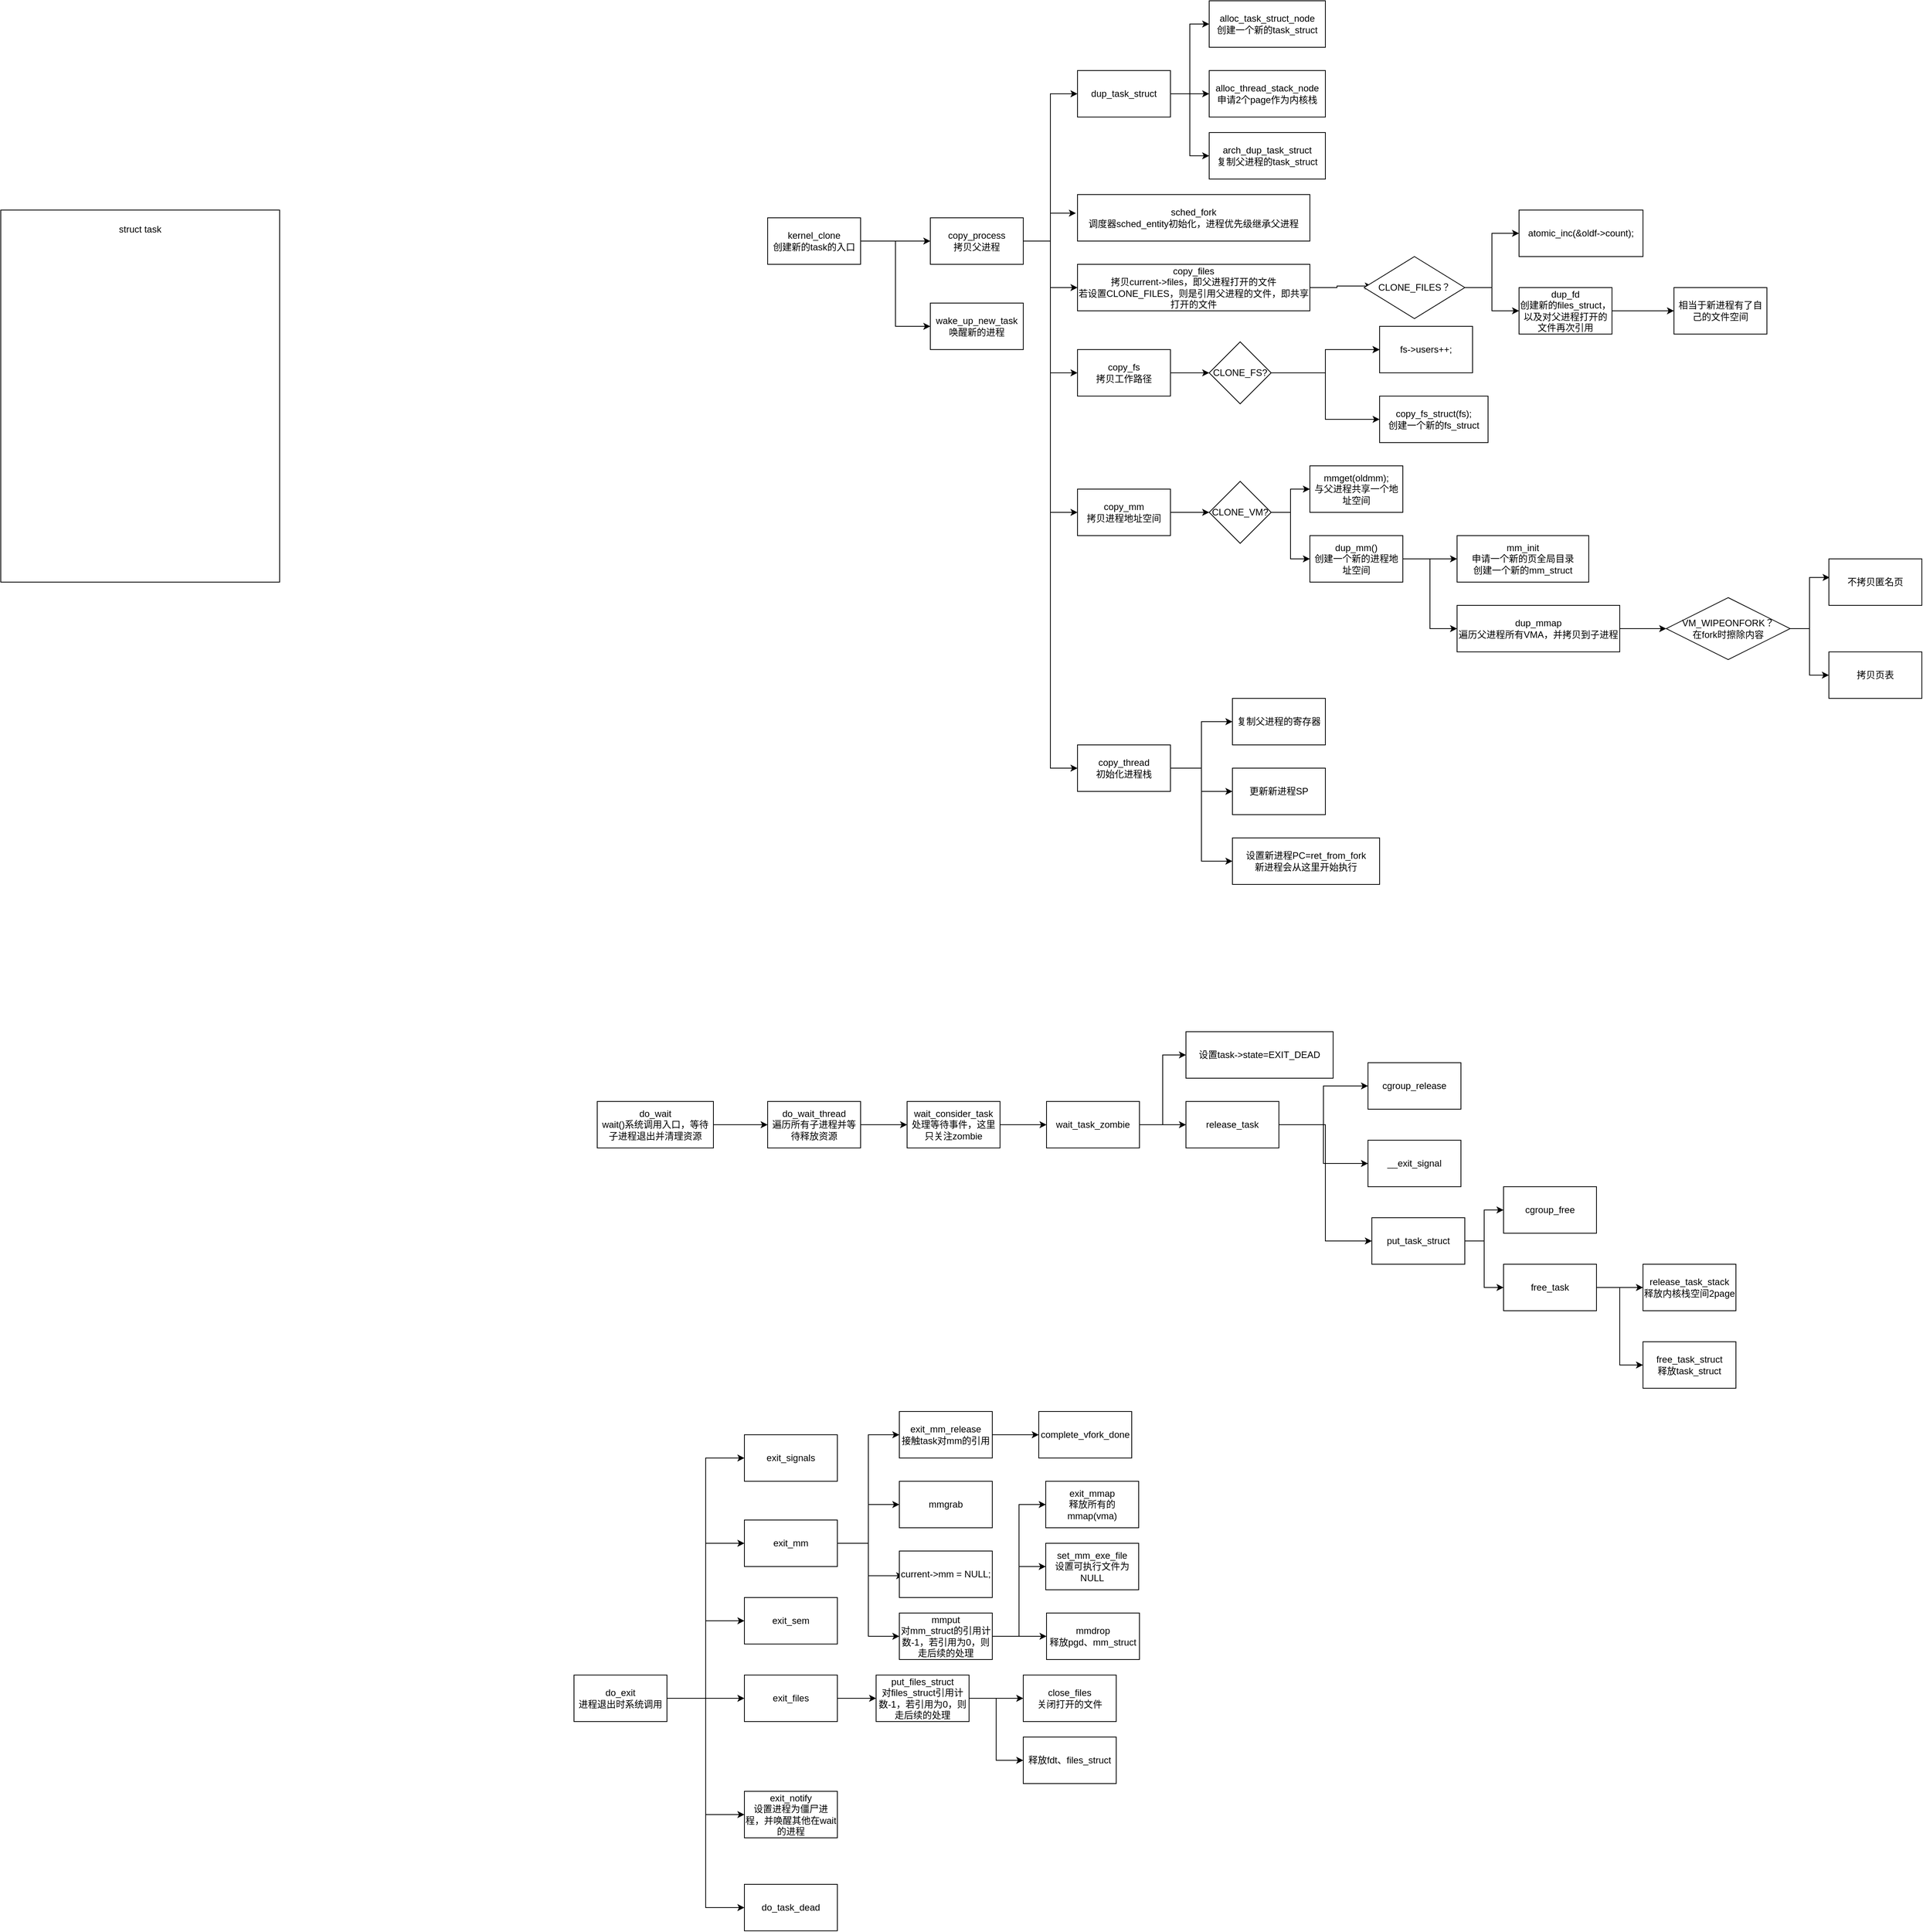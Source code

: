 <mxfile version="21.2.8" type="device">
  <diagram name="第 1 页" id="Ain4sRbgEfqQjP1qF_rd">
    <mxGraphModel dx="956" dy="3857" grid="1" gridSize="10" guides="1" tooltips="1" connect="1" arrows="1" fold="1" page="1" pageScale="1" pageWidth="2339" pageHeight="3300" math="0" shadow="0">
      <root>
        <mxCell id="0" />
        <mxCell id="1" parent="0" />
        <mxCell id="TPaQLXBtWYpYpvs7Lbnb-1" value="" style="rounded=0;whiteSpace=wrap;html=1;" vertex="1" parent="1">
          <mxGeometry x="550" y="240" width="360" height="480" as="geometry" />
        </mxCell>
        <mxCell id="TPaQLXBtWYpYpvs7Lbnb-2" value="struct task" style="text;html=1;strokeColor=none;fillColor=none;align=center;verticalAlign=middle;whiteSpace=wrap;rounded=0;" vertex="1" parent="1">
          <mxGeometry x="700" y="250" width="60" height="30" as="geometry" />
        </mxCell>
        <mxCell id="TPaQLXBtWYpYpvs7Lbnb-6" style="edgeStyle=orthogonalEdgeStyle;rounded=0;orthogonalLoop=1;jettySize=auto;html=1;" edge="1" parent="1" source="TPaQLXBtWYpYpvs7Lbnb-3" target="TPaQLXBtWYpYpvs7Lbnb-4">
          <mxGeometry relative="1" as="geometry" />
        </mxCell>
        <mxCell id="TPaQLXBtWYpYpvs7Lbnb-7" style="edgeStyle=orthogonalEdgeStyle;rounded=0;orthogonalLoop=1;jettySize=auto;html=1;entryX=0;entryY=0.5;entryDx=0;entryDy=0;" edge="1" parent="1" source="TPaQLXBtWYpYpvs7Lbnb-3" target="TPaQLXBtWYpYpvs7Lbnb-5">
          <mxGeometry relative="1" as="geometry" />
        </mxCell>
        <mxCell id="TPaQLXBtWYpYpvs7Lbnb-3" value="kernel_clone&lt;br&gt;创建新的task的入口" style="rounded=0;whiteSpace=wrap;html=1;" vertex="1" parent="1">
          <mxGeometry x="1540" y="250" width="120" height="60" as="geometry" />
        </mxCell>
        <mxCell id="TPaQLXBtWYpYpvs7Lbnb-23" style="edgeStyle=orthogonalEdgeStyle;rounded=0;orthogonalLoop=1;jettySize=auto;html=1;entryX=-0.007;entryY=0.4;entryDx=0;entryDy=0;entryPerimeter=0;" edge="1" parent="1" source="TPaQLXBtWYpYpvs7Lbnb-4" target="TPaQLXBtWYpYpvs7Lbnb-9">
          <mxGeometry relative="1" as="geometry" />
        </mxCell>
        <mxCell id="TPaQLXBtWYpYpvs7Lbnb-24" style="edgeStyle=orthogonalEdgeStyle;rounded=0;orthogonalLoop=1;jettySize=auto;html=1;entryX=0;entryY=0.5;entryDx=0;entryDy=0;" edge="1" parent="1" source="TPaQLXBtWYpYpvs7Lbnb-4" target="TPaQLXBtWYpYpvs7Lbnb-10">
          <mxGeometry relative="1" as="geometry" />
        </mxCell>
        <mxCell id="TPaQLXBtWYpYpvs7Lbnb-48" style="edgeStyle=orthogonalEdgeStyle;rounded=0;orthogonalLoop=1;jettySize=auto;html=1;entryX=0;entryY=0.5;entryDx=0;entryDy=0;" edge="1" parent="1" source="TPaQLXBtWYpYpvs7Lbnb-4" target="TPaQLXBtWYpYpvs7Lbnb-11">
          <mxGeometry relative="1" as="geometry" />
        </mxCell>
        <mxCell id="TPaQLXBtWYpYpvs7Lbnb-49" style="edgeStyle=orthogonalEdgeStyle;rounded=0;orthogonalLoop=1;jettySize=auto;html=1;entryX=0;entryY=0.5;entryDx=0;entryDy=0;" edge="1" parent="1" source="TPaQLXBtWYpYpvs7Lbnb-4" target="TPaQLXBtWYpYpvs7Lbnb-14">
          <mxGeometry relative="1" as="geometry" />
        </mxCell>
        <mxCell id="TPaQLXBtWYpYpvs7Lbnb-51" style="edgeStyle=orthogonalEdgeStyle;rounded=0;orthogonalLoop=1;jettySize=auto;html=1;entryX=0;entryY=0.5;entryDx=0;entryDy=0;" edge="1" parent="1" source="TPaQLXBtWYpYpvs7Lbnb-4" target="TPaQLXBtWYpYpvs7Lbnb-50">
          <mxGeometry relative="1" as="geometry" />
        </mxCell>
        <mxCell id="TPaQLXBtWYpYpvs7Lbnb-58" style="edgeStyle=orthogonalEdgeStyle;rounded=0;orthogonalLoop=1;jettySize=auto;html=1;entryX=0;entryY=0.5;entryDx=0;entryDy=0;" edge="1" parent="1" source="TPaQLXBtWYpYpvs7Lbnb-4" target="TPaQLXBtWYpYpvs7Lbnb-8">
          <mxGeometry relative="1" as="geometry" />
        </mxCell>
        <mxCell id="TPaQLXBtWYpYpvs7Lbnb-4" value="copy_process&lt;br&gt;拷贝父进程" style="rounded=0;whiteSpace=wrap;html=1;" vertex="1" parent="1">
          <mxGeometry x="1750" y="250" width="120" height="60" as="geometry" />
        </mxCell>
        <mxCell id="TPaQLXBtWYpYpvs7Lbnb-5" value="wake_up_new_task&lt;br&gt;唤醒新的进程" style="rounded=0;whiteSpace=wrap;html=1;" vertex="1" parent="1">
          <mxGeometry x="1750" y="360" width="120" height="60" as="geometry" />
        </mxCell>
        <mxCell id="TPaQLXBtWYpYpvs7Lbnb-62" style="edgeStyle=orthogonalEdgeStyle;rounded=0;orthogonalLoop=1;jettySize=auto;html=1;entryX=0;entryY=0.5;entryDx=0;entryDy=0;" edge="1" parent="1" source="TPaQLXBtWYpYpvs7Lbnb-8" target="TPaQLXBtWYpYpvs7Lbnb-59">
          <mxGeometry relative="1" as="geometry" />
        </mxCell>
        <mxCell id="TPaQLXBtWYpYpvs7Lbnb-63" style="edgeStyle=orthogonalEdgeStyle;rounded=0;orthogonalLoop=1;jettySize=auto;html=1;entryX=0;entryY=0.5;entryDx=0;entryDy=0;" edge="1" parent="1" source="TPaQLXBtWYpYpvs7Lbnb-8" target="TPaQLXBtWYpYpvs7Lbnb-60">
          <mxGeometry relative="1" as="geometry" />
        </mxCell>
        <mxCell id="TPaQLXBtWYpYpvs7Lbnb-64" style="edgeStyle=orthogonalEdgeStyle;rounded=0;orthogonalLoop=1;jettySize=auto;html=1;entryX=0;entryY=0.5;entryDx=0;entryDy=0;" edge="1" parent="1" source="TPaQLXBtWYpYpvs7Lbnb-8" target="TPaQLXBtWYpYpvs7Lbnb-61">
          <mxGeometry relative="1" as="geometry" />
        </mxCell>
        <mxCell id="TPaQLXBtWYpYpvs7Lbnb-8" value="dup_task_struct" style="rounded=0;whiteSpace=wrap;html=1;" vertex="1" parent="1">
          <mxGeometry x="1940" y="60" width="120" height="60" as="geometry" />
        </mxCell>
        <mxCell id="TPaQLXBtWYpYpvs7Lbnb-9" value="sched_fork&lt;br&gt;调度器sched_entity初始化，进程优先级继承父进程" style="rounded=0;whiteSpace=wrap;html=1;" vertex="1" parent="1">
          <mxGeometry x="1940" y="220" width="300" height="60" as="geometry" />
        </mxCell>
        <mxCell id="TPaQLXBtWYpYpvs7Lbnb-20" style="edgeStyle=orthogonalEdgeStyle;rounded=0;orthogonalLoop=1;jettySize=auto;html=1;entryX=0.077;entryY=0.475;entryDx=0;entryDy=0;entryPerimeter=0;" edge="1" parent="1" source="TPaQLXBtWYpYpvs7Lbnb-10" target="TPaQLXBtWYpYpvs7Lbnb-15">
          <mxGeometry relative="1" as="geometry" />
        </mxCell>
        <mxCell id="TPaQLXBtWYpYpvs7Lbnb-10" value="copy_files&lt;br&gt;拷贝current-&amp;gt;files，即父进程打开的文件&lt;br&gt;若设置CLONE_FILES，则是引用父进程的文件，即共享打开的文件" style="rounded=0;whiteSpace=wrap;html=1;" vertex="1" parent="1">
          <mxGeometry x="1940" y="310" width="300" height="60" as="geometry" />
        </mxCell>
        <mxCell id="TPaQLXBtWYpYpvs7Lbnb-26" style="edgeStyle=orthogonalEdgeStyle;rounded=0;orthogonalLoop=1;jettySize=auto;html=1;" edge="1" parent="1" source="TPaQLXBtWYpYpvs7Lbnb-11" target="TPaQLXBtWYpYpvs7Lbnb-25">
          <mxGeometry relative="1" as="geometry" />
        </mxCell>
        <mxCell id="TPaQLXBtWYpYpvs7Lbnb-11" value="copy_fs&lt;br&gt;拷贝工作路径" style="rounded=0;whiteSpace=wrap;html=1;" vertex="1" parent="1">
          <mxGeometry x="1940" y="420" width="120" height="60" as="geometry" />
        </mxCell>
        <mxCell id="TPaQLXBtWYpYpvs7Lbnb-33" style="edgeStyle=orthogonalEdgeStyle;rounded=0;orthogonalLoop=1;jettySize=auto;html=1;entryX=0;entryY=0.5;entryDx=0;entryDy=0;" edge="1" parent="1" source="TPaQLXBtWYpYpvs7Lbnb-14" target="TPaQLXBtWYpYpvs7Lbnb-32">
          <mxGeometry relative="1" as="geometry" />
        </mxCell>
        <mxCell id="TPaQLXBtWYpYpvs7Lbnb-14" value="copy_mm&lt;br&gt;拷贝进程地址空间" style="rounded=0;whiteSpace=wrap;html=1;" vertex="1" parent="1">
          <mxGeometry x="1940" y="600" width="120" height="60" as="geometry" />
        </mxCell>
        <mxCell id="TPaQLXBtWYpYpvs7Lbnb-18" style="edgeStyle=orthogonalEdgeStyle;rounded=0;orthogonalLoop=1;jettySize=auto;html=1;entryX=0;entryY=0.5;entryDx=0;entryDy=0;" edge="1" parent="1" source="TPaQLXBtWYpYpvs7Lbnb-15" target="TPaQLXBtWYpYpvs7Lbnb-16">
          <mxGeometry relative="1" as="geometry" />
        </mxCell>
        <mxCell id="TPaQLXBtWYpYpvs7Lbnb-19" style="edgeStyle=orthogonalEdgeStyle;rounded=0;orthogonalLoop=1;jettySize=auto;html=1;entryX=0;entryY=0.5;entryDx=0;entryDy=0;" edge="1" parent="1" source="TPaQLXBtWYpYpvs7Lbnb-15" target="TPaQLXBtWYpYpvs7Lbnb-17">
          <mxGeometry relative="1" as="geometry" />
        </mxCell>
        <mxCell id="TPaQLXBtWYpYpvs7Lbnb-15" value="CLONE_FILES？" style="rhombus;whiteSpace=wrap;html=1;" vertex="1" parent="1">
          <mxGeometry x="2310" y="300" width="130" height="80" as="geometry" />
        </mxCell>
        <mxCell id="TPaQLXBtWYpYpvs7Lbnb-16" value="atomic_inc(&amp;amp;oldf-&amp;gt;count);" style="rounded=0;whiteSpace=wrap;html=1;" vertex="1" parent="1">
          <mxGeometry x="2510" y="240" width="160" height="60" as="geometry" />
        </mxCell>
        <mxCell id="TPaQLXBtWYpYpvs7Lbnb-22" value="" style="edgeStyle=orthogonalEdgeStyle;rounded=0;orthogonalLoop=1;jettySize=auto;html=1;" edge="1" parent="1" source="TPaQLXBtWYpYpvs7Lbnb-17" target="TPaQLXBtWYpYpvs7Lbnb-21">
          <mxGeometry relative="1" as="geometry" />
        </mxCell>
        <mxCell id="TPaQLXBtWYpYpvs7Lbnb-17" value="dup_fd&lt;br&gt;创建新的files_struct，以及对父进程打开的文件再次引用" style="rounded=0;whiteSpace=wrap;html=1;" vertex="1" parent="1">
          <mxGeometry x="2510" y="340" width="120" height="60" as="geometry" />
        </mxCell>
        <mxCell id="TPaQLXBtWYpYpvs7Lbnb-21" value="相当于新进程有了自己的文件空间" style="whiteSpace=wrap;html=1;rounded=0;" vertex="1" parent="1">
          <mxGeometry x="2710" y="340" width="120" height="60" as="geometry" />
        </mxCell>
        <mxCell id="TPaQLXBtWYpYpvs7Lbnb-28" value="" style="edgeStyle=orthogonalEdgeStyle;rounded=0;orthogonalLoop=1;jettySize=auto;html=1;" edge="1" parent="1" source="TPaQLXBtWYpYpvs7Lbnb-25" target="TPaQLXBtWYpYpvs7Lbnb-27">
          <mxGeometry relative="1" as="geometry" />
        </mxCell>
        <mxCell id="TPaQLXBtWYpYpvs7Lbnb-29" value="" style="edgeStyle=orthogonalEdgeStyle;rounded=0;orthogonalLoop=1;jettySize=auto;html=1;" edge="1" parent="1" source="TPaQLXBtWYpYpvs7Lbnb-25" target="TPaQLXBtWYpYpvs7Lbnb-27">
          <mxGeometry relative="1" as="geometry" />
        </mxCell>
        <mxCell id="TPaQLXBtWYpYpvs7Lbnb-31" style="edgeStyle=orthogonalEdgeStyle;rounded=0;orthogonalLoop=1;jettySize=auto;html=1;entryX=0;entryY=0.5;entryDx=0;entryDy=0;" edge="1" parent="1" source="TPaQLXBtWYpYpvs7Lbnb-25" target="TPaQLXBtWYpYpvs7Lbnb-30">
          <mxGeometry relative="1" as="geometry" />
        </mxCell>
        <mxCell id="TPaQLXBtWYpYpvs7Lbnb-25" value="CLONE_FS?" style="rhombus;whiteSpace=wrap;html=1;" vertex="1" parent="1">
          <mxGeometry x="2110" y="410" width="80" height="80" as="geometry" />
        </mxCell>
        <mxCell id="TPaQLXBtWYpYpvs7Lbnb-27" value="fs-&amp;gt;users++;" style="rounded=0;whiteSpace=wrap;html=1;" vertex="1" parent="1">
          <mxGeometry x="2330" y="390" width="120" height="60" as="geometry" />
        </mxCell>
        <mxCell id="TPaQLXBtWYpYpvs7Lbnb-30" value="copy_fs_struct(fs);&lt;br&gt;创建一个新的fs_struct" style="rounded=0;whiteSpace=wrap;html=1;" vertex="1" parent="1">
          <mxGeometry x="2330" y="480" width="140" height="60" as="geometry" />
        </mxCell>
        <mxCell id="TPaQLXBtWYpYpvs7Lbnb-35" style="edgeStyle=orthogonalEdgeStyle;rounded=0;orthogonalLoop=1;jettySize=auto;html=1;entryX=0;entryY=0.5;entryDx=0;entryDy=0;" edge="1" parent="1" source="TPaQLXBtWYpYpvs7Lbnb-32" target="TPaQLXBtWYpYpvs7Lbnb-34">
          <mxGeometry relative="1" as="geometry" />
        </mxCell>
        <mxCell id="TPaQLXBtWYpYpvs7Lbnb-37" style="edgeStyle=orthogonalEdgeStyle;rounded=0;orthogonalLoop=1;jettySize=auto;html=1;entryX=0;entryY=0.5;entryDx=0;entryDy=0;" edge="1" parent="1" source="TPaQLXBtWYpYpvs7Lbnb-32" target="TPaQLXBtWYpYpvs7Lbnb-36">
          <mxGeometry relative="1" as="geometry" />
        </mxCell>
        <mxCell id="TPaQLXBtWYpYpvs7Lbnb-32" value="CLONE_VM?" style="rhombus;whiteSpace=wrap;html=1;" vertex="1" parent="1">
          <mxGeometry x="2110" y="590" width="80" height="80" as="geometry" />
        </mxCell>
        <mxCell id="TPaQLXBtWYpYpvs7Lbnb-34" value="mmget(oldmm);&lt;br&gt;与父进程共享一个地址空间" style="rounded=0;whiteSpace=wrap;html=1;" vertex="1" parent="1">
          <mxGeometry x="2240" y="570" width="120" height="60" as="geometry" />
        </mxCell>
        <mxCell id="TPaQLXBtWYpYpvs7Lbnb-39" style="edgeStyle=orthogonalEdgeStyle;rounded=0;orthogonalLoop=1;jettySize=auto;html=1;" edge="1" parent="1" source="TPaQLXBtWYpYpvs7Lbnb-36" target="TPaQLXBtWYpYpvs7Lbnb-38">
          <mxGeometry relative="1" as="geometry" />
        </mxCell>
        <mxCell id="TPaQLXBtWYpYpvs7Lbnb-41" style="edgeStyle=orthogonalEdgeStyle;rounded=0;orthogonalLoop=1;jettySize=auto;html=1;entryX=0;entryY=0.5;entryDx=0;entryDy=0;" edge="1" parent="1" source="TPaQLXBtWYpYpvs7Lbnb-36" target="TPaQLXBtWYpYpvs7Lbnb-40">
          <mxGeometry relative="1" as="geometry" />
        </mxCell>
        <mxCell id="TPaQLXBtWYpYpvs7Lbnb-36" value="dup_mm()&lt;br&gt;创建一个新的进程地址空间" style="rounded=0;whiteSpace=wrap;html=1;" vertex="1" parent="1">
          <mxGeometry x="2240" y="660" width="120" height="60" as="geometry" />
        </mxCell>
        <mxCell id="TPaQLXBtWYpYpvs7Lbnb-38" value="mm_init&lt;br&gt;申请一个新的页全局目录&lt;br&gt;创建一个新的mm_struct" style="rounded=0;whiteSpace=wrap;html=1;" vertex="1" parent="1">
          <mxGeometry x="2430" y="660" width="170" height="60" as="geometry" />
        </mxCell>
        <mxCell id="TPaQLXBtWYpYpvs7Lbnb-43" style="edgeStyle=orthogonalEdgeStyle;rounded=0;orthogonalLoop=1;jettySize=auto;html=1;entryX=0;entryY=0.5;entryDx=0;entryDy=0;" edge="1" parent="1" source="TPaQLXBtWYpYpvs7Lbnb-40" target="TPaQLXBtWYpYpvs7Lbnb-42">
          <mxGeometry relative="1" as="geometry" />
        </mxCell>
        <mxCell id="TPaQLXBtWYpYpvs7Lbnb-40" value="dup_mmap&lt;br&gt;遍历父进程所有VMA，并拷贝到子进程" style="rounded=0;whiteSpace=wrap;html=1;" vertex="1" parent="1">
          <mxGeometry x="2430" y="750" width="210" height="60" as="geometry" />
        </mxCell>
        <mxCell id="TPaQLXBtWYpYpvs7Lbnb-46" style="edgeStyle=orthogonalEdgeStyle;rounded=0;orthogonalLoop=1;jettySize=auto;html=1;entryX=0.008;entryY=0.4;entryDx=0;entryDy=0;entryPerimeter=0;" edge="1" parent="1" source="TPaQLXBtWYpYpvs7Lbnb-42" target="TPaQLXBtWYpYpvs7Lbnb-44">
          <mxGeometry relative="1" as="geometry" />
        </mxCell>
        <mxCell id="TPaQLXBtWYpYpvs7Lbnb-47" style="edgeStyle=orthogonalEdgeStyle;rounded=0;orthogonalLoop=1;jettySize=auto;html=1;entryX=0;entryY=0.5;entryDx=0;entryDy=0;" edge="1" parent="1" source="TPaQLXBtWYpYpvs7Lbnb-42" target="TPaQLXBtWYpYpvs7Lbnb-45">
          <mxGeometry relative="1" as="geometry" />
        </mxCell>
        <mxCell id="TPaQLXBtWYpYpvs7Lbnb-42" value="VM_WIPEONFORK？&lt;br&gt;在fork时擦除内容" style="rhombus;whiteSpace=wrap;html=1;" vertex="1" parent="1">
          <mxGeometry x="2700" y="740" width="160" height="80" as="geometry" />
        </mxCell>
        <mxCell id="TPaQLXBtWYpYpvs7Lbnb-44" value="不拷贝匿名页" style="rounded=0;whiteSpace=wrap;html=1;" vertex="1" parent="1">
          <mxGeometry x="2910" y="690" width="120" height="60" as="geometry" />
        </mxCell>
        <mxCell id="TPaQLXBtWYpYpvs7Lbnb-45" value="拷贝页表" style="rounded=0;whiteSpace=wrap;html=1;" vertex="1" parent="1">
          <mxGeometry x="2910" y="810" width="120" height="60" as="geometry" />
        </mxCell>
        <mxCell id="TPaQLXBtWYpYpvs7Lbnb-55" style="edgeStyle=orthogonalEdgeStyle;rounded=0;orthogonalLoop=1;jettySize=auto;html=1;entryX=0;entryY=0.5;entryDx=0;entryDy=0;" edge="1" parent="1" source="TPaQLXBtWYpYpvs7Lbnb-50" target="TPaQLXBtWYpYpvs7Lbnb-52">
          <mxGeometry relative="1" as="geometry" />
        </mxCell>
        <mxCell id="TPaQLXBtWYpYpvs7Lbnb-56" style="edgeStyle=orthogonalEdgeStyle;rounded=0;orthogonalLoop=1;jettySize=auto;html=1;entryX=0;entryY=0.5;entryDx=0;entryDy=0;" edge="1" parent="1" source="TPaQLXBtWYpYpvs7Lbnb-50" target="TPaQLXBtWYpYpvs7Lbnb-53">
          <mxGeometry relative="1" as="geometry" />
        </mxCell>
        <mxCell id="TPaQLXBtWYpYpvs7Lbnb-57" style="edgeStyle=orthogonalEdgeStyle;rounded=0;orthogonalLoop=1;jettySize=auto;html=1;entryX=0;entryY=0.5;entryDx=0;entryDy=0;" edge="1" parent="1" source="TPaQLXBtWYpYpvs7Lbnb-50" target="TPaQLXBtWYpYpvs7Lbnb-54">
          <mxGeometry relative="1" as="geometry" />
        </mxCell>
        <mxCell id="TPaQLXBtWYpYpvs7Lbnb-50" value="copy_thread&lt;br&gt;初始化进程栈" style="rounded=0;whiteSpace=wrap;html=1;" vertex="1" parent="1">
          <mxGeometry x="1940" y="930" width="120" height="60" as="geometry" />
        </mxCell>
        <mxCell id="TPaQLXBtWYpYpvs7Lbnb-52" value="复制父进程的寄存器" style="rounded=0;whiteSpace=wrap;html=1;" vertex="1" parent="1">
          <mxGeometry x="2140" y="870" width="120" height="60" as="geometry" />
        </mxCell>
        <mxCell id="TPaQLXBtWYpYpvs7Lbnb-53" value="更新新进程SP" style="rounded=0;whiteSpace=wrap;html=1;" vertex="1" parent="1">
          <mxGeometry x="2140" y="960" width="120" height="60" as="geometry" />
        </mxCell>
        <mxCell id="TPaQLXBtWYpYpvs7Lbnb-54" value="设置新进程PC=ret_from_fork&lt;br&gt;新进程会从这里开始执行" style="rounded=0;whiteSpace=wrap;html=1;" vertex="1" parent="1">
          <mxGeometry x="2140" y="1050" width="190" height="60" as="geometry" />
        </mxCell>
        <mxCell id="TPaQLXBtWYpYpvs7Lbnb-59" value="alloc_task_struct_node&lt;br&gt;创建一个新的task_struct" style="rounded=0;whiteSpace=wrap;html=1;" vertex="1" parent="1">
          <mxGeometry x="2110" y="-30" width="150" height="60" as="geometry" />
        </mxCell>
        <mxCell id="TPaQLXBtWYpYpvs7Lbnb-60" value="alloc_thread_stack_node&lt;br&gt;申请2个page作为内核栈" style="rounded=0;whiteSpace=wrap;html=1;" vertex="1" parent="1">
          <mxGeometry x="2110" y="60" width="150" height="60" as="geometry" />
        </mxCell>
        <mxCell id="TPaQLXBtWYpYpvs7Lbnb-61" value="arch_dup_task_struct&lt;br&gt;复制父进程的task_struct" style="rounded=0;whiteSpace=wrap;html=1;" vertex="1" parent="1">
          <mxGeometry x="2110" y="140" width="150" height="60" as="geometry" />
        </mxCell>
        <mxCell id="TPaQLXBtWYpYpvs7Lbnb-68" style="edgeStyle=orthogonalEdgeStyle;rounded=0;orthogonalLoop=1;jettySize=auto;html=1;" edge="1" parent="1" source="TPaQLXBtWYpYpvs7Lbnb-65" target="TPaQLXBtWYpYpvs7Lbnb-66">
          <mxGeometry relative="1" as="geometry" />
        </mxCell>
        <mxCell id="TPaQLXBtWYpYpvs7Lbnb-65" value="do_wait&lt;br&gt;wait()系统调用入口，等待子进程退出并清理资源" style="rounded=0;whiteSpace=wrap;html=1;" vertex="1" parent="1">
          <mxGeometry x="1320" y="1390" width="150" height="60" as="geometry" />
        </mxCell>
        <mxCell id="TPaQLXBtWYpYpvs7Lbnb-69" style="edgeStyle=orthogonalEdgeStyle;rounded=0;orthogonalLoop=1;jettySize=auto;html=1;" edge="1" parent="1" source="TPaQLXBtWYpYpvs7Lbnb-66" target="TPaQLXBtWYpYpvs7Lbnb-67">
          <mxGeometry relative="1" as="geometry" />
        </mxCell>
        <mxCell id="TPaQLXBtWYpYpvs7Lbnb-66" value="do_wait_thread&lt;br&gt;遍历所有子进程并等待释放资源" style="rounded=0;whiteSpace=wrap;html=1;" vertex="1" parent="1">
          <mxGeometry x="1540" y="1390" width="120" height="60" as="geometry" />
        </mxCell>
        <mxCell id="TPaQLXBtWYpYpvs7Lbnb-71" style="edgeStyle=orthogonalEdgeStyle;rounded=0;orthogonalLoop=1;jettySize=auto;html=1;entryX=0;entryY=0.5;entryDx=0;entryDy=0;" edge="1" parent="1" source="TPaQLXBtWYpYpvs7Lbnb-67" target="TPaQLXBtWYpYpvs7Lbnb-70">
          <mxGeometry relative="1" as="geometry" />
        </mxCell>
        <mxCell id="TPaQLXBtWYpYpvs7Lbnb-67" value="wait_consider_task&lt;br&gt;处理等待事件，这里只关注zombie" style="rounded=0;whiteSpace=wrap;html=1;" vertex="1" parent="1">
          <mxGeometry x="1720" y="1390" width="120" height="60" as="geometry" />
        </mxCell>
        <mxCell id="TPaQLXBtWYpYpvs7Lbnb-74" style="edgeStyle=orthogonalEdgeStyle;rounded=0;orthogonalLoop=1;jettySize=auto;html=1;" edge="1" parent="1" source="TPaQLXBtWYpYpvs7Lbnb-70" target="TPaQLXBtWYpYpvs7Lbnb-73">
          <mxGeometry relative="1" as="geometry" />
        </mxCell>
        <mxCell id="TPaQLXBtWYpYpvs7Lbnb-76" style="edgeStyle=orthogonalEdgeStyle;rounded=0;orthogonalLoop=1;jettySize=auto;html=1;entryX=0;entryY=0.5;entryDx=0;entryDy=0;" edge="1" parent="1" source="TPaQLXBtWYpYpvs7Lbnb-70" target="TPaQLXBtWYpYpvs7Lbnb-72">
          <mxGeometry relative="1" as="geometry" />
        </mxCell>
        <mxCell id="TPaQLXBtWYpYpvs7Lbnb-70" value="wait_task_zombie" style="rounded=0;whiteSpace=wrap;html=1;" vertex="1" parent="1">
          <mxGeometry x="1900" y="1390" width="120" height="60" as="geometry" />
        </mxCell>
        <mxCell id="TPaQLXBtWYpYpvs7Lbnb-72" value="设置task-&amp;gt;state=EXIT_DEAD" style="rounded=0;whiteSpace=wrap;html=1;" vertex="1" parent="1">
          <mxGeometry x="2080" y="1300" width="190" height="60" as="geometry" />
        </mxCell>
        <mxCell id="TPaQLXBtWYpYpvs7Lbnb-78" style="edgeStyle=orthogonalEdgeStyle;rounded=0;orthogonalLoop=1;jettySize=auto;html=1;entryX=0;entryY=0.5;entryDx=0;entryDy=0;exitX=1;exitY=0.5;exitDx=0;exitDy=0;" edge="1" parent="1" source="TPaQLXBtWYpYpvs7Lbnb-73" target="TPaQLXBtWYpYpvs7Lbnb-75">
          <mxGeometry relative="1" as="geometry" />
        </mxCell>
        <mxCell id="TPaQLXBtWYpYpvs7Lbnb-80" style="edgeStyle=orthogonalEdgeStyle;rounded=0;orthogonalLoop=1;jettySize=auto;html=1;entryX=0;entryY=0.5;entryDx=0;entryDy=0;" edge="1" parent="1" source="TPaQLXBtWYpYpvs7Lbnb-73" target="TPaQLXBtWYpYpvs7Lbnb-79">
          <mxGeometry relative="1" as="geometry" />
        </mxCell>
        <mxCell id="TPaQLXBtWYpYpvs7Lbnb-82" style="edgeStyle=orthogonalEdgeStyle;rounded=0;orthogonalLoop=1;jettySize=auto;html=1;entryX=0;entryY=0.5;entryDx=0;entryDy=0;" edge="1" parent="1" source="TPaQLXBtWYpYpvs7Lbnb-73" target="TPaQLXBtWYpYpvs7Lbnb-81">
          <mxGeometry relative="1" as="geometry" />
        </mxCell>
        <mxCell id="TPaQLXBtWYpYpvs7Lbnb-73" value="release_task" style="rounded=0;whiteSpace=wrap;html=1;" vertex="1" parent="1">
          <mxGeometry x="2080" y="1390" width="120" height="60" as="geometry" />
        </mxCell>
        <mxCell id="TPaQLXBtWYpYpvs7Lbnb-75" value="cgroup_release" style="rounded=0;whiteSpace=wrap;html=1;" vertex="1" parent="1">
          <mxGeometry x="2315" y="1340" width="120" height="60" as="geometry" />
        </mxCell>
        <mxCell id="TPaQLXBtWYpYpvs7Lbnb-79" value="__exit_signal" style="rounded=0;whiteSpace=wrap;html=1;" vertex="1" parent="1">
          <mxGeometry x="2315" y="1440" width="120" height="60" as="geometry" />
        </mxCell>
        <mxCell id="TPaQLXBtWYpYpvs7Lbnb-85" style="edgeStyle=orthogonalEdgeStyle;rounded=0;orthogonalLoop=1;jettySize=auto;html=1;entryX=0;entryY=0.5;entryDx=0;entryDy=0;" edge="1" parent="1" source="TPaQLXBtWYpYpvs7Lbnb-81" target="TPaQLXBtWYpYpvs7Lbnb-84">
          <mxGeometry relative="1" as="geometry" />
        </mxCell>
        <mxCell id="TPaQLXBtWYpYpvs7Lbnb-86" style="edgeStyle=orthogonalEdgeStyle;rounded=0;orthogonalLoop=1;jettySize=auto;html=1;entryX=0;entryY=0.5;entryDx=0;entryDy=0;" edge="1" parent="1" source="TPaQLXBtWYpYpvs7Lbnb-81" target="TPaQLXBtWYpYpvs7Lbnb-83">
          <mxGeometry relative="1" as="geometry" />
        </mxCell>
        <mxCell id="TPaQLXBtWYpYpvs7Lbnb-81" value="put_task_struct" style="rounded=0;whiteSpace=wrap;html=1;" vertex="1" parent="1">
          <mxGeometry x="2320" y="1540" width="120" height="60" as="geometry" />
        </mxCell>
        <mxCell id="TPaQLXBtWYpYpvs7Lbnb-89" style="edgeStyle=orthogonalEdgeStyle;rounded=0;orthogonalLoop=1;jettySize=auto;html=1;" edge="1" parent="1" source="TPaQLXBtWYpYpvs7Lbnb-83" target="TPaQLXBtWYpYpvs7Lbnb-87">
          <mxGeometry relative="1" as="geometry" />
        </mxCell>
        <mxCell id="TPaQLXBtWYpYpvs7Lbnb-90" style="edgeStyle=orthogonalEdgeStyle;rounded=0;orthogonalLoop=1;jettySize=auto;html=1;entryX=0;entryY=0.5;entryDx=0;entryDy=0;" edge="1" parent="1" source="TPaQLXBtWYpYpvs7Lbnb-83" target="TPaQLXBtWYpYpvs7Lbnb-88">
          <mxGeometry relative="1" as="geometry" />
        </mxCell>
        <mxCell id="TPaQLXBtWYpYpvs7Lbnb-83" value="free_task" style="rounded=0;whiteSpace=wrap;html=1;" vertex="1" parent="1">
          <mxGeometry x="2490" y="1600" width="120" height="60" as="geometry" />
        </mxCell>
        <mxCell id="TPaQLXBtWYpYpvs7Lbnb-84" value="cgroup_free" style="rounded=0;whiteSpace=wrap;html=1;" vertex="1" parent="1">
          <mxGeometry x="2490" y="1500" width="120" height="60" as="geometry" />
        </mxCell>
        <mxCell id="TPaQLXBtWYpYpvs7Lbnb-87" value="release_task_stack&lt;br&gt;释放内核栈空间2page" style="rounded=0;whiteSpace=wrap;html=1;" vertex="1" parent="1">
          <mxGeometry x="2670" y="1600" width="120" height="60" as="geometry" />
        </mxCell>
        <mxCell id="TPaQLXBtWYpYpvs7Lbnb-88" value="free_task_struct&lt;br&gt;释放task_struct" style="rounded=0;whiteSpace=wrap;html=1;" vertex="1" parent="1">
          <mxGeometry x="2670" y="1700" width="120" height="60" as="geometry" />
        </mxCell>
        <mxCell id="TPaQLXBtWYpYpvs7Lbnb-124" style="edgeStyle=orthogonalEdgeStyle;rounded=0;orthogonalLoop=1;jettySize=auto;html=1;entryX=0;entryY=0.5;entryDx=0;entryDy=0;" edge="1" parent="1" source="TPaQLXBtWYpYpvs7Lbnb-91" target="TPaQLXBtWYpYpvs7Lbnb-92">
          <mxGeometry relative="1" as="geometry" />
        </mxCell>
        <mxCell id="TPaQLXBtWYpYpvs7Lbnb-125" style="edgeStyle=orthogonalEdgeStyle;rounded=0;orthogonalLoop=1;jettySize=auto;html=1;entryX=0;entryY=0.5;entryDx=0;entryDy=0;" edge="1" parent="1" source="TPaQLXBtWYpYpvs7Lbnb-91" target="TPaQLXBtWYpYpvs7Lbnb-93">
          <mxGeometry relative="1" as="geometry" />
        </mxCell>
        <mxCell id="TPaQLXBtWYpYpvs7Lbnb-126" style="edgeStyle=orthogonalEdgeStyle;rounded=0;orthogonalLoop=1;jettySize=auto;html=1;entryX=0;entryY=0.5;entryDx=0;entryDy=0;" edge="1" parent="1" source="TPaQLXBtWYpYpvs7Lbnb-91" target="TPaQLXBtWYpYpvs7Lbnb-94">
          <mxGeometry relative="1" as="geometry" />
        </mxCell>
        <mxCell id="TPaQLXBtWYpYpvs7Lbnb-127" style="edgeStyle=orthogonalEdgeStyle;rounded=0;orthogonalLoop=1;jettySize=auto;html=1;" edge="1" parent="1" source="TPaQLXBtWYpYpvs7Lbnb-91" target="TPaQLXBtWYpYpvs7Lbnb-95">
          <mxGeometry relative="1" as="geometry" />
        </mxCell>
        <mxCell id="TPaQLXBtWYpYpvs7Lbnb-128" style="edgeStyle=orthogonalEdgeStyle;rounded=0;orthogonalLoop=1;jettySize=auto;html=1;entryX=0;entryY=0.5;entryDx=0;entryDy=0;" edge="1" parent="1" source="TPaQLXBtWYpYpvs7Lbnb-91" target="TPaQLXBtWYpYpvs7Lbnb-97">
          <mxGeometry relative="1" as="geometry" />
        </mxCell>
        <mxCell id="TPaQLXBtWYpYpvs7Lbnb-129" style="edgeStyle=orthogonalEdgeStyle;rounded=0;orthogonalLoop=1;jettySize=auto;html=1;entryX=0;entryY=0.5;entryDx=0;entryDy=0;" edge="1" parent="1" source="TPaQLXBtWYpYpvs7Lbnb-91" target="TPaQLXBtWYpYpvs7Lbnb-98">
          <mxGeometry relative="1" as="geometry" />
        </mxCell>
        <mxCell id="TPaQLXBtWYpYpvs7Lbnb-91" value="do_exit&lt;br&gt;进程退出时系统调用" style="rounded=0;whiteSpace=wrap;html=1;" vertex="1" parent="1">
          <mxGeometry x="1290" y="2130" width="120" height="60" as="geometry" />
        </mxCell>
        <mxCell id="TPaQLXBtWYpYpvs7Lbnb-92" value="exit_signals" style="rounded=0;whiteSpace=wrap;html=1;" vertex="1" parent="1">
          <mxGeometry x="1510" y="1820" width="120" height="60" as="geometry" />
        </mxCell>
        <mxCell id="TPaQLXBtWYpYpvs7Lbnb-106" style="edgeStyle=orthogonalEdgeStyle;rounded=0;orthogonalLoop=1;jettySize=auto;html=1;entryX=0;entryY=0.5;entryDx=0;entryDy=0;" edge="1" parent="1" source="TPaQLXBtWYpYpvs7Lbnb-93" target="TPaQLXBtWYpYpvs7Lbnb-99">
          <mxGeometry relative="1" as="geometry" />
        </mxCell>
        <mxCell id="TPaQLXBtWYpYpvs7Lbnb-107" style="edgeStyle=orthogonalEdgeStyle;rounded=0;orthogonalLoop=1;jettySize=auto;html=1;" edge="1" parent="1" source="TPaQLXBtWYpYpvs7Lbnb-93" target="TPaQLXBtWYpYpvs7Lbnb-101">
          <mxGeometry relative="1" as="geometry" />
        </mxCell>
        <mxCell id="TPaQLXBtWYpYpvs7Lbnb-108" style="edgeStyle=orthogonalEdgeStyle;rounded=0;orthogonalLoop=1;jettySize=auto;html=1;entryX=0.041;entryY=0.531;entryDx=0;entryDy=0;entryPerimeter=0;" edge="1" parent="1" source="TPaQLXBtWYpYpvs7Lbnb-93" target="TPaQLXBtWYpYpvs7Lbnb-103">
          <mxGeometry relative="1" as="geometry" />
        </mxCell>
        <mxCell id="TPaQLXBtWYpYpvs7Lbnb-109" style="edgeStyle=orthogonalEdgeStyle;rounded=0;orthogonalLoop=1;jettySize=auto;html=1;entryX=0;entryY=0.5;entryDx=0;entryDy=0;" edge="1" parent="1" source="TPaQLXBtWYpYpvs7Lbnb-93" target="TPaQLXBtWYpYpvs7Lbnb-104">
          <mxGeometry relative="1" as="geometry" />
        </mxCell>
        <mxCell id="TPaQLXBtWYpYpvs7Lbnb-93" value="exit_mm" style="rounded=0;whiteSpace=wrap;html=1;" vertex="1" parent="1">
          <mxGeometry x="1510" y="1930" width="120" height="60" as="geometry" />
        </mxCell>
        <mxCell id="TPaQLXBtWYpYpvs7Lbnb-94" value="exit_sem" style="rounded=0;whiteSpace=wrap;html=1;" vertex="1" parent="1">
          <mxGeometry x="1510" y="2030" width="120" height="60" as="geometry" />
        </mxCell>
        <mxCell id="TPaQLXBtWYpYpvs7Lbnb-117" style="edgeStyle=orthogonalEdgeStyle;rounded=0;orthogonalLoop=1;jettySize=auto;html=1;" edge="1" parent="1" source="TPaQLXBtWYpYpvs7Lbnb-95" target="TPaQLXBtWYpYpvs7Lbnb-116">
          <mxGeometry relative="1" as="geometry" />
        </mxCell>
        <mxCell id="TPaQLXBtWYpYpvs7Lbnb-95" value="exit_files" style="rounded=0;whiteSpace=wrap;html=1;" vertex="1" parent="1">
          <mxGeometry x="1510" y="2130" width="120" height="60" as="geometry" />
        </mxCell>
        <mxCell id="TPaQLXBtWYpYpvs7Lbnb-97" value="exit_notify&lt;br&gt;设置进程为僵尸进程，并唤醒其他在wait的进程" style="rounded=0;whiteSpace=wrap;html=1;" vertex="1" parent="1">
          <mxGeometry x="1510" y="2280" width="120" height="60" as="geometry" />
        </mxCell>
        <mxCell id="TPaQLXBtWYpYpvs7Lbnb-98" value="do_task_dead" style="rounded=0;whiteSpace=wrap;html=1;" vertex="1" parent="1">
          <mxGeometry x="1510" y="2400" width="120" height="60" as="geometry" />
        </mxCell>
        <mxCell id="TPaQLXBtWYpYpvs7Lbnb-102" style="edgeStyle=orthogonalEdgeStyle;rounded=0;orthogonalLoop=1;jettySize=auto;html=1;entryX=0;entryY=0.5;entryDx=0;entryDy=0;" edge="1" parent="1" source="TPaQLXBtWYpYpvs7Lbnb-99" target="TPaQLXBtWYpYpvs7Lbnb-100">
          <mxGeometry relative="1" as="geometry" />
        </mxCell>
        <mxCell id="TPaQLXBtWYpYpvs7Lbnb-99" value="exit_mm_release&lt;br&gt;接触task对mm的引用" style="rounded=0;whiteSpace=wrap;html=1;" vertex="1" parent="1">
          <mxGeometry x="1710" y="1790" width="120" height="60" as="geometry" />
        </mxCell>
        <mxCell id="TPaQLXBtWYpYpvs7Lbnb-100" value="complete_vfork_done" style="rounded=0;whiteSpace=wrap;html=1;" vertex="1" parent="1">
          <mxGeometry x="1890" y="1790" width="120" height="60" as="geometry" />
        </mxCell>
        <mxCell id="TPaQLXBtWYpYpvs7Lbnb-101" value="mmgrab" style="rounded=0;whiteSpace=wrap;html=1;" vertex="1" parent="1">
          <mxGeometry x="1710" y="1880" width="120" height="60" as="geometry" />
        </mxCell>
        <mxCell id="TPaQLXBtWYpYpvs7Lbnb-103" value="current-&amp;gt;mm = NULL;" style="rounded=0;whiteSpace=wrap;html=1;" vertex="1" parent="1">
          <mxGeometry x="1710" y="1970" width="120" height="60" as="geometry" />
        </mxCell>
        <mxCell id="TPaQLXBtWYpYpvs7Lbnb-113" style="edgeStyle=orthogonalEdgeStyle;rounded=0;orthogonalLoop=1;jettySize=auto;html=1;entryX=0;entryY=0.5;entryDx=0;entryDy=0;" edge="1" parent="1" source="TPaQLXBtWYpYpvs7Lbnb-104" target="TPaQLXBtWYpYpvs7Lbnb-110">
          <mxGeometry relative="1" as="geometry" />
        </mxCell>
        <mxCell id="TPaQLXBtWYpYpvs7Lbnb-115" style="edgeStyle=orthogonalEdgeStyle;rounded=0;orthogonalLoop=1;jettySize=auto;html=1;entryX=0;entryY=0.5;entryDx=0;entryDy=0;" edge="1" parent="1" source="TPaQLXBtWYpYpvs7Lbnb-104" target="TPaQLXBtWYpYpvs7Lbnb-112">
          <mxGeometry relative="1" as="geometry" />
        </mxCell>
        <mxCell id="TPaQLXBtWYpYpvs7Lbnb-119" style="edgeStyle=orthogonalEdgeStyle;rounded=0;orthogonalLoop=1;jettySize=auto;html=1;entryX=0;entryY=0.5;entryDx=0;entryDy=0;" edge="1" parent="1" source="TPaQLXBtWYpYpvs7Lbnb-104" target="TPaQLXBtWYpYpvs7Lbnb-111">
          <mxGeometry relative="1" as="geometry" />
        </mxCell>
        <mxCell id="TPaQLXBtWYpYpvs7Lbnb-104" value="mmput&lt;br&gt;对mm_struct的引用计数-1，若引用为0，则走后续的处理" style="rounded=0;whiteSpace=wrap;html=1;" vertex="1" parent="1">
          <mxGeometry x="1710" y="2050" width="120" height="60" as="geometry" />
        </mxCell>
        <mxCell id="TPaQLXBtWYpYpvs7Lbnb-110" value="exit_mmap&lt;br&gt;释放所有的mmap(vma)" style="rounded=0;whiteSpace=wrap;html=1;" vertex="1" parent="1">
          <mxGeometry x="1899" y="1880" width="120" height="60" as="geometry" />
        </mxCell>
        <mxCell id="TPaQLXBtWYpYpvs7Lbnb-111" value="set_mm_exe_file&lt;br&gt;设置可执行文件为NULL" style="rounded=0;whiteSpace=wrap;html=1;" vertex="1" parent="1">
          <mxGeometry x="1899" y="1960" width="120" height="60" as="geometry" />
        </mxCell>
        <mxCell id="TPaQLXBtWYpYpvs7Lbnb-112" value="mmdrop&lt;br&gt;释放pgd、mm_struct" style="rounded=0;whiteSpace=wrap;html=1;" vertex="1" parent="1">
          <mxGeometry x="1900" y="2050" width="120" height="60" as="geometry" />
        </mxCell>
        <mxCell id="TPaQLXBtWYpYpvs7Lbnb-121" style="edgeStyle=orthogonalEdgeStyle;rounded=0;orthogonalLoop=1;jettySize=auto;html=1;entryX=0;entryY=0.5;entryDx=0;entryDy=0;" edge="1" parent="1" source="TPaQLXBtWYpYpvs7Lbnb-116" target="TPaQLXBtWYpYpvs7Lbnb-120">
          <mxGeometry relative="1" as="geometry" />
        </mxCell>
        <mxCell id="TPaQLXBtWYpYpvs7Lbnb-123" style="edgeStyle=orthogonalEdgeStyle;rounded=0;orthogonalLoop=1;jettySize=auto;html=1;entryX=0;entryY=0.5;entryDx=0;entryDy=0;" edge="1" parent="1" source="TPaQLXBtWYpYpvs7Lbnb-116" target="TPaQLXBtWYpYpvs7Lbnb-122">
          <mxGeometry relative="1" as="geometry" />
        </mxCell>
        <mxCell id="TPaQLXBtWYpYpvs7Lbnb-116" value="put_files_struct&lt;br&gt;对files_struct引用计数-1，若引用为0，则走后续的处理" style="rounded=0;whiteSpace=wrap;html=1;" vertex="1" parent="1">
          <mxGeometry x="1680" y="2130" width="120" height="60" as="geometry" />
        </mxCell>
        <mxCell id="TPaQLXBtWYpYpvs7Lbnb-120" value="close_files&lt;br&gt;关闭打开的文件" style="rounded=0;whiteSpace=wrap;html=1;" vertex="1" parent="1">
          <mxGeometry x="1870" y="2130" width="120" height="60" as="geometry" />
        </mxCell>
        <mxCell id="TPaQLXBtWYpYpvs7Lbnb-122" value="释放fdt、files_struct" style="rounded=0;whiteSpace=wrap;html=1;" vertex="1" parent="1">
          <mxGeometry x="1870" y="2210" width="120" height="60" as="geometry" />
        </mxCell>
      </root>
    </mxGraphModel>
  </diagram>
</mxfile>
